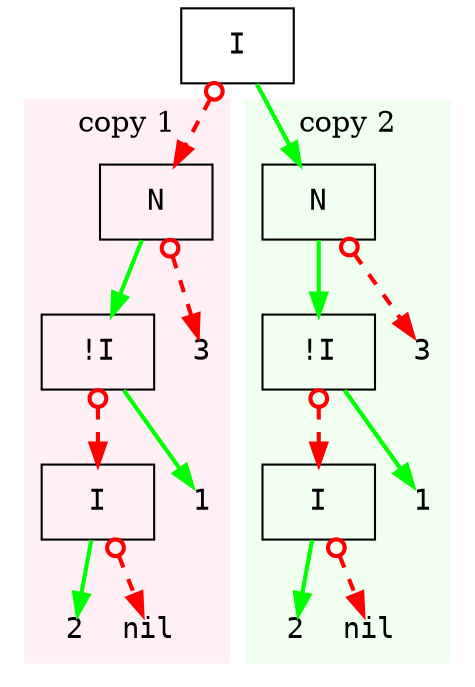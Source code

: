 digraph G {
node [ fontsize=14];
bgcolor="#ffffff00" # RGBA (with alpha)

9 [shape=box,label="I",fontname="Courier"]

subgraph cluster_1 {
label = "copy 1"

style=filled
color=lavenderblush1


n3pn [shape=box,label="I",fontname="Courier"]
n4pn [shape=plain,label="2",fontname="Courier"]
n7pn [shape=plain,label="nil",fontname="Courier"]
n2pn [shape=plain,label="1",fontname="Courier"]

n8n [shape=box,label="N",fontname="Courier"]


n8n -> n1pn [style=solid,color=green,penwidth=2]
n8n -> n6nn [style=dashed,color=red,penwidth=2,arrowhead=normal,arrowtail=odot,dir=both]

# {rank=same n1pp n6np n1pn n6nn }

#{rank=same n2pp n3pp }
#{rank=same n4pp n7pp }

}



subgraph cluster_2 {
label = "copy 2"

style=filled
color=honeydew

n8p [shape=box,label="N",fontname="Courier"]

n8p -> n1pp [style=solid,color=green,penwidth=2]
n8p -> n6np [style=dashed,color=red,penwidth=2,arrowhead=normal,arrowtail=odot,dir=both]

n1pp [shape=box,label="!I",fontname="Courier"]

n1pn [shape=box,label="!I",fontname="Courier"]
n3pp [shape=box,label="I",fontname="Courier"]
#{rank=same n2pn n3pn }
#{rank=same n4pn n7pn }


n1pp -> n2pp [style=solid,color=green,penwidth=2]
n1pp -> n3pp [style=dashed,color=red,penwidth=2,arrowhead=normal,arrowtail=odot,dir=both]

n3pp -> n4pp [style=solid,color=green,penwidth=2]
n3pp -> n7pp [style=dashed,color=red,penwidth=2,arrowhead=normal,arrowtail=odot,dir=both]


n6np [shape=plain,label="3",fontname="Courier"]


n1pn -> n2pn [style=solid,color=green,penwidth=2]
n1pn -> n3pn [style=dashed,color=red,penwidth=2,arrowhead=normal,arrowtail=odot,dir=both]

n3pn -> n4pn [style=solid,color=green,penwidth=2]
n3pn -> n7pn [style=dashed,color=red,penwidth=2,arrowhead=normal,arrowtail=odot,dir=both]


n6nn [shape=plain,label="3",fontname="Courier"]

n2pp [shape=plain,label="1",fontname="Courier"]
n4pp [shape=plain,label="2",fontname="Courier"]
n7pp [shape=plain,label="nil",fontname="Courier"]

}

#{rank=same n8n n8p }
9 -> n8p [style=solid,color=green,penwidth=2]
9 -> n8n [style=dashed,color=red,penwidth=2,arrowhead=normal,arrowtail=odot,dir=both]



}